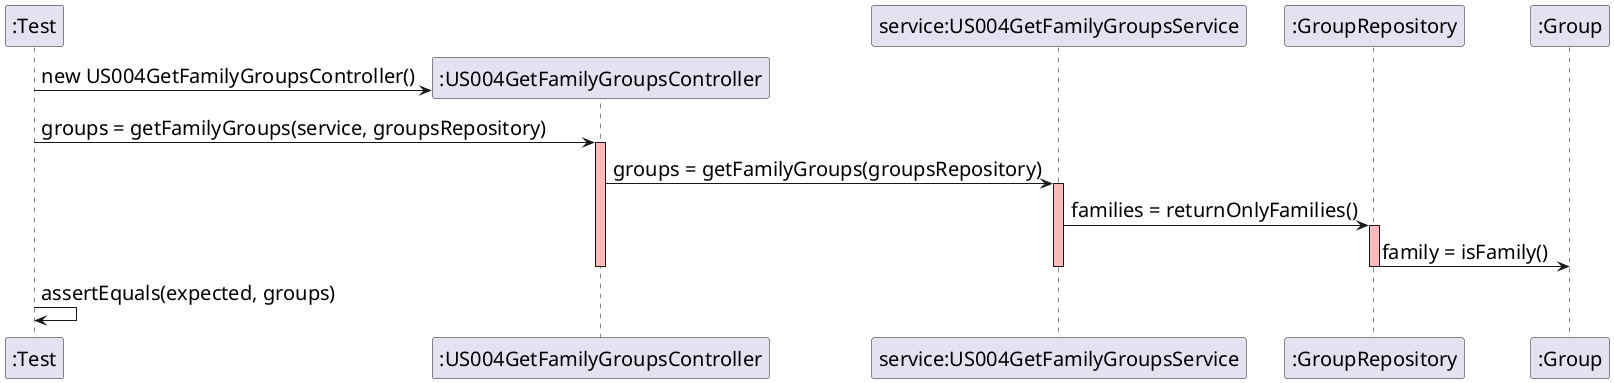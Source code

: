@startuml
skinparam DefaultFontSize 20
participant ":Test"
create ":US004GetFamilyGroupsController"

":Test" -> ":US004GetFamilyGroupsController" : new US004GetFamilyGroupsController()
":Test" -> ":US004GetFamilyGroupsController" : groups = getFamilyGroups(service, groupsRepository)
activate ":US004GetFamilyGroupsController" #FFBBBB

participant "service:US004GetFamilyGroupsService"
":US004GetFamilyGroupsController" -> "service:US004GetFamilyGroupsService" : groups = getFamilyGroups(groupsRepository)
activate "service:US004GetFamilyGroupsService" #FFBBBB

participant ":GroupRepository"
"service:US004GetFamilyGroupsService" -> ":GroupRepository" : families = returnOnlyFamilies()
activate ":GroupRepository" #FFBBBB

participant ":Group"
":GroupRepository" -> ":Group" : family = isFamily()
deactivate ":US004GetFamilyGroupsController"
deactivate "service:US004GetFamilyGroupsService"
deactivate ":GroupRepository"


":Test" -> ":Test" : assertEquals(expected, groups)


@enduml
